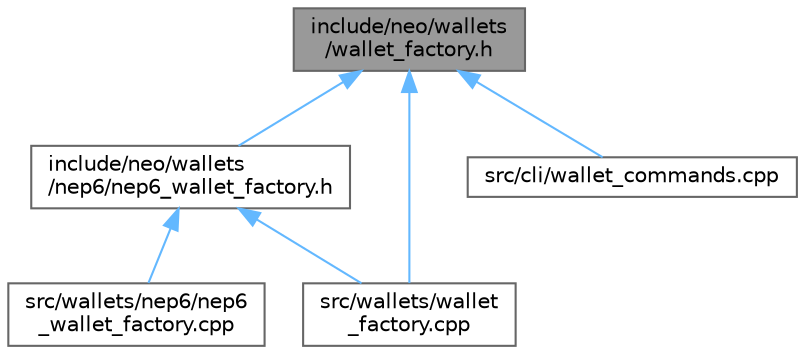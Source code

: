 digraph "include/neo/wallets/wallet_factory.h"
{
 // LATEX_PDF_SIZE
  bgcolor="transparent";
  edge [fontname=Helvetica,fontsize=10,labelfontname=Helvetica,labelfontsize=10];
  node [fontname=Helvetica,fontsize=10,shape=box,height=0.2,width=0.4];
  Node1 [id="Node000001",label="include/neo/wallets\l/wallet_factory.h",height=0.2,width=0.4,color="gray40", fillcolor="grey60", style="filled", fontcolor="black",tooltip=" "];
  Node1 -> Node2 [id="edge1_Node000001_Node000002",dir="back",color="steelblue1",style="solid",tooltip=" "];
  Node2 [id="Node000002",label="include/neo/wallets\l/nep6/nep6_wallet_factory.h",height=0.2,width=0.4,color="grey40", fillcolor="white", style="filled",URL="$nep6__wallet__factory_8h.html",tooltip=" "];
  Node2 -> Node3 [id="edge2_Node000002_Node000003",dir="back",color="steelblue1",style="solid",tooltip=" "];
  Node3 [id="Node000003",label="src/wallets/nep6/nep6\l_wallet_factory.cpp",height=0.2,width=0.4,color="grey40", fillcolor="white", style="filled",URL="$nep6__wallet__factory_8cpp.html",tooltip=" "];
  Node2 -> Node4 [id="edge3_Node000002_Node000004",dir="back",color="steelblue1",style="solid",tooltip=" "];
  Node4 [id="Node000004",label="src/wallets/wallet\l_factory.cpp",height=0.2,width=0.4,color="grey40", fillcolor="white", style="filled",URL="$wallet__factory_8cpp.html",tooltip=" "];
  Node1 -> Node5 [id="edge4_Node000001_Node000005",dir="back",color="steelblue1",style="solid",tooltip=" "];
  Node5 [id="Node000005",label="src/cli/wallet_commands.cpp",height=0.2,width=0.4,color="grey40", fillcolor="white", style="filled",URL="$wallet__commands_8cpp.html",tooltip=" "];
  Node1 -> Node4 [id="edge5_Node000001_Node000004",dir="back",color="steelblue1",style="solid",tooltip=" "];
}
